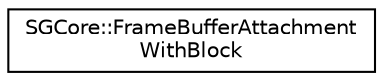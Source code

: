 digraph "Graphical Class Hierarchy"
{
 // LATEX_PDF_SIZE
  edge [fontname="Helvetica",fontsize="10",labelfontname="Helvetica",labelfontsize="10"];
  node [fontname="Helvetica",fontsize="10",shape=record];
  rankdir="LR";
  Node0 [label="SGCore::FrameBufferAttachment\lWithBlock",height=0.2,width=0.4,color="black", fillcolor="white", style="filled",URL="$structSGCore_1_1FrameBufferAttachmentWithBlock.html",tooltip=" "];
}
